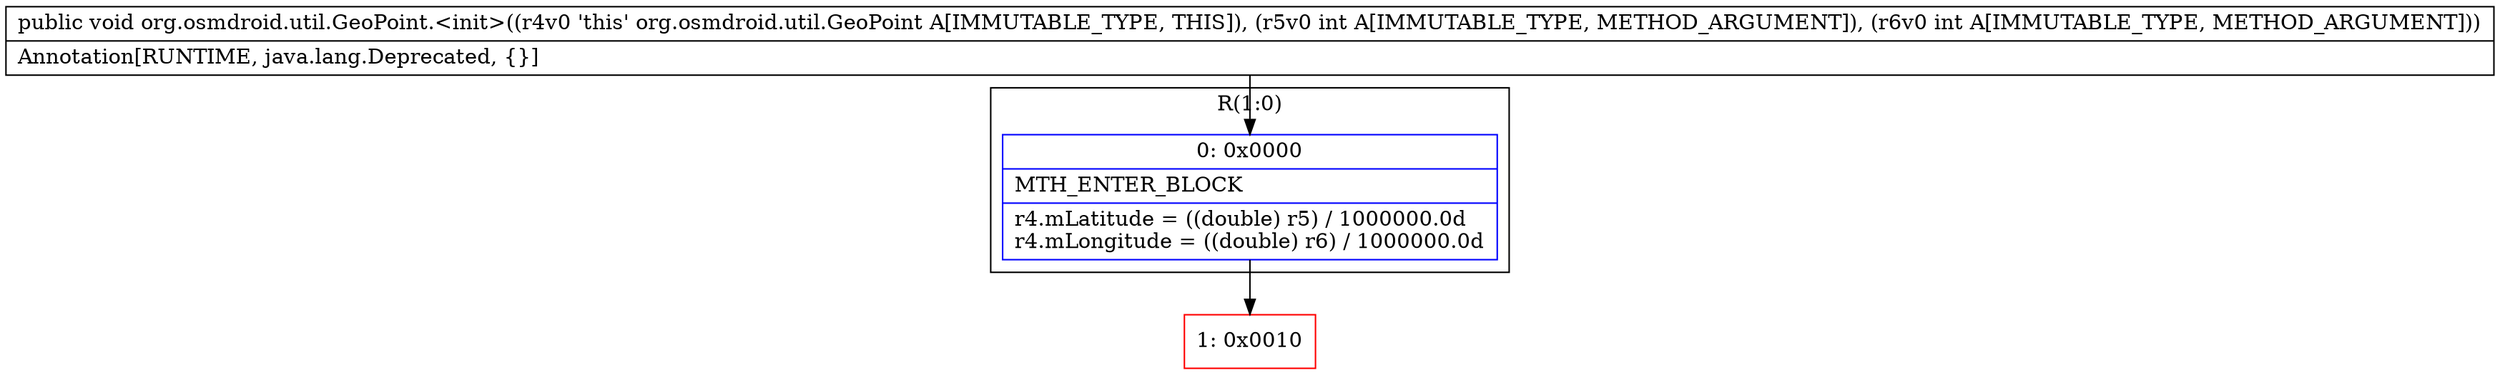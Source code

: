 digraph "CFG fororg.osmdroid.util.GeoPoint.\<init\>(II)V" {
subgraph cluster_Region_99222260 {
label = "R(1:0)";
node [shape=record,color=blue];
Node_0 [shape=record,label="{0\:\ 0x0000|MTH_ENTER_BLOCK\l|r4.mLatitude = ((double) r5) \/ 1000000.0d\lr4.mLongitude = ((double) r6) \/ 1000000.0d\l}"];
}
Node_1 [shape=record,color=red,label="{1\:\ 0x0010}"];
MethodNode[shape=record,label="{public void org.osmdroid.util.GeoPoint.\<init\>((r4v0 'this' org.osmdroid.util.GeoPoint A[IMMUTABLE_TYPE, THIS]), (r5v0 int A[IMMUTABLE_TYPE, METHOD_ARGUMENT]), (r6v0 int A[IMMUTABLE_TYPE, METHOD_ARGUMENT]))  | Annotation[RUNTIME, java.lang.Deprecated, \{\}]\l}"];
MethodNode -> Node_0;
Node_0 -> Node_1;
}


